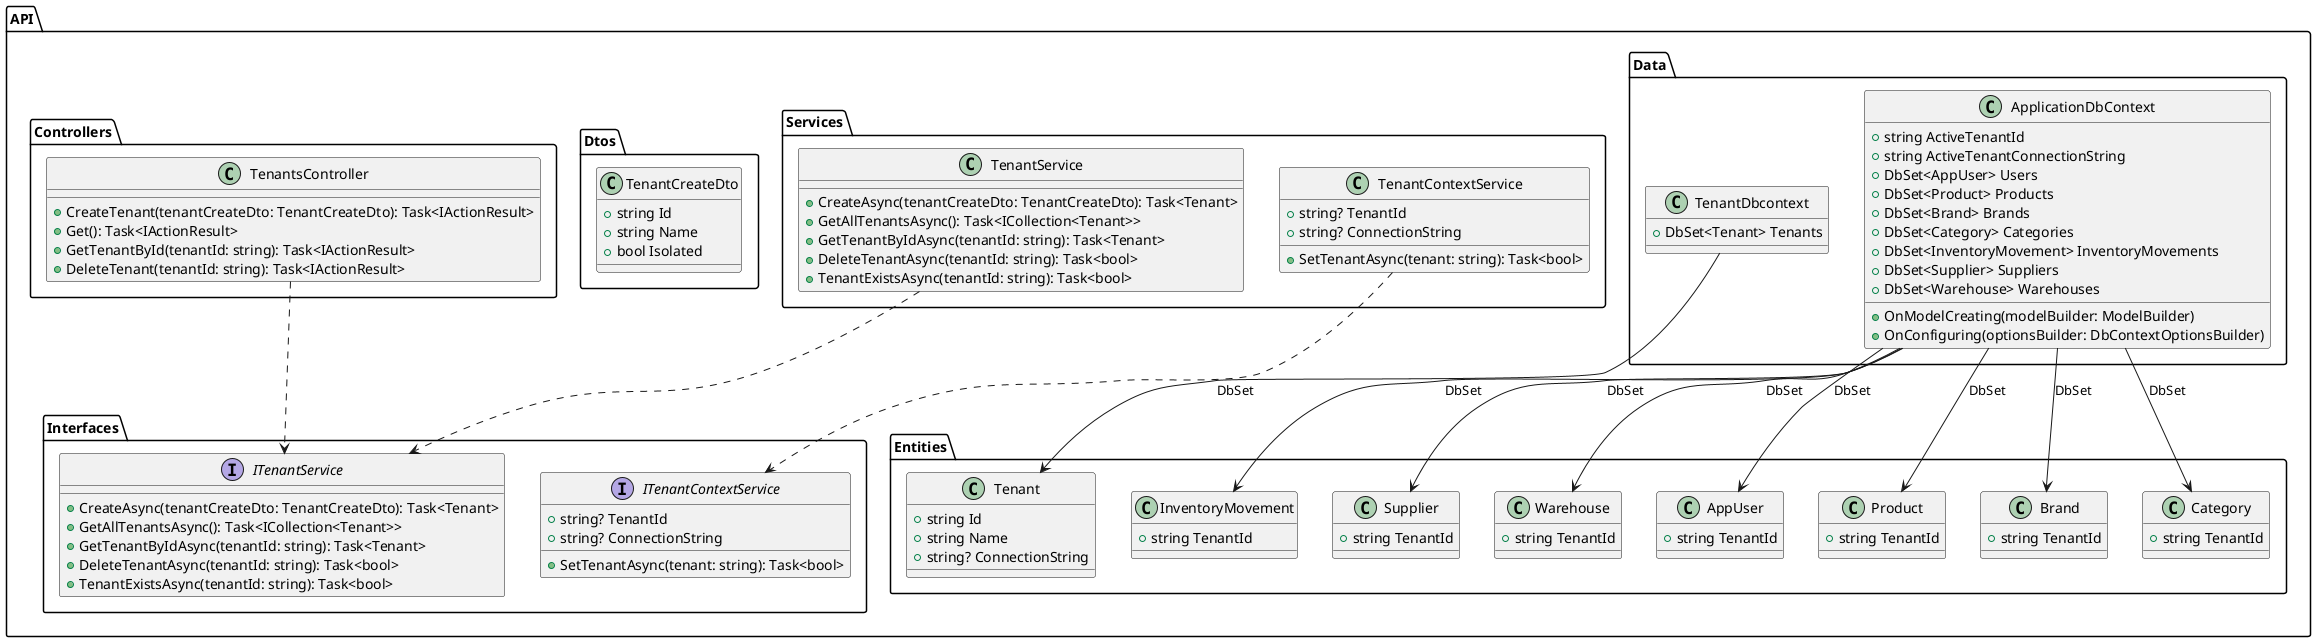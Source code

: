 @startuml

package API.Entities {
    class Tenant {
        +string Id
        +string Name
        +string? ConnectionString
    }

    class AppUser {
        +string TenantId
    }

    class Product {
        +string TenantId
    }

    class Brand {
        +string TenantId
    }

    class Category {
        +string TenantId
    }

    class InventoryMovement {
        +string TenantId
    }

    class Supplier {
        +string TenantId
    }

    class Warehouse {
        +string TenantId
    }
}

package API.Data {
    class TenantDbcontext {
        +DbSet<Tenant> Tenants
    }

    class ApplicationDbContext {
        +string ActiveTenantId
        +string ActiveTenantConnectionString
        +DbSet<AppUser> Users
        +DbSet<Product> Products
        +DbSet<Brand> Brands
        +DbSet<Category> Categories
        +DbSet<InventoryMovement> InventoryMovements
        +DbSet<Supplier> Suppliers
        +DbSet<Warehouse> Warehouses
        +OnModelCreating(modelBuilder: ModelBuilder)
        +OnConfiguring(optionsBuilder: DbContextOptionsBuilder)
    }
}

package API.Services {
    class TenantContextService {
        +string? TenantId
        +string? ConnectionString
        +SetTenantAsync(tenant: string): Task<bool>
    }

    class TenantService {
        +CreateAsync(tenantCreateDto: TenantCreateDto): Task<Tenant>
        +GetAllTenantsAsync(): Task<ICollection<Tenant>>
        +GetTenantByIdAsync(tenantId: string): Task<Tenant>
        +DeleteTenantAsync(tenantId: string): Task<bool>
        +TenantExistsAsync(tenantId: string): Task<bool>
    }
}

package API.Dtos {
    class TenantCreateDto {
        +string Id
        +string Name
        +bool Isolated
    }
}

package API.Interfaces {
    interface ITenantContextService {
        +string? TenantId
        +string? ConnectionString
        +SetTenantAsync(tenant: string): Task<bool>
    }

    interface ITenantService {
        +CreateAsync(tenantCreateDto: TenantCreateDto): Task<Tenant>
        +GetAllTenantsAsync(): Task<ICollection<Tenant>>
        +GetTenantByIdAsync(tenantId: string): Task<Tenant>
        +DeleteTenantAsync(tenantId: string): Task<bool>
        +TenantExistsAsync(tenantId: string): Task<bool>
    }
}

package API.Controllers {
    class TenantsController {
        +CreateTenant(tenantCreateDto: TenantCreateDto): Task<IActionResult>
        +Get(): Task<IActionResult>
        +GetTenantById(tenantId: string): Task<IActionResult>
        +DeleteTenant(tenantId: string): Task<IActionResult>
    }
}

TenantDbcontext --> Tenant : "DbSet"
ApplicationDbContext --> AppUser : "DbSet"
ApplicationDbContext --> Product : "DbSet"
ApplicationDbContext --> Brand : "DbSet"
ApplicationDbContext --> Category : "DbSet"
ApplicationDbContext --> InventoryMovement : "DbSet"
ApplicationDbContext --> Supplier : "DbSet"
ApplicationDbContext --> Warehouse : "DbSet"
TenantContextService ..> ITenantContextService
TenantService ..> ITenantService
TenantsController ..> ITenantService

@enduml
